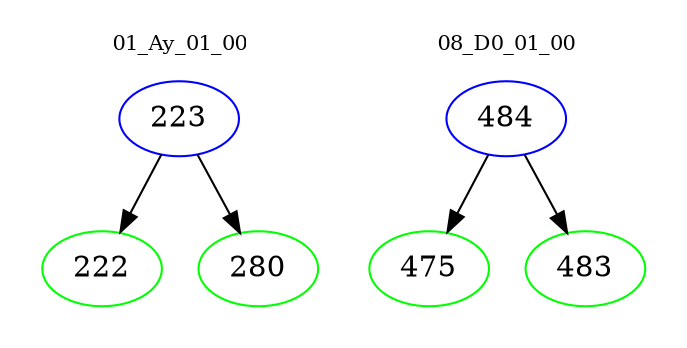 digraph{
subgraph cluster_0 {
color = white
label = "01_Ay_01_00";
fontsize=10;
T0_223 [label="223", color="blue"]
T0_223 -> T0_222 [color="black"]
T0_222 [label="222", color="green"]
T0_223 -> T0_280 [color="black"]
T0_280 [label="280", color="green"]
}
subgraph cluster_1 {
color = white
label = "08_D0_01_00";
fontsize=10;
T1_484 [label="484", color="blue"]
T1_484 -> T1_475 [color="black"]
T1_475 [label="475", color="green"]
T1_484 -> T1_483 [color="black"]
T1_483 [label="483", color="green"]
}
}
